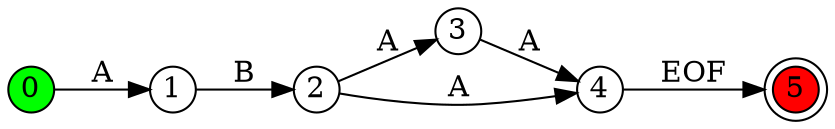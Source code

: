 digraph g
{
rankdir=LR
node [shape=circle fixedsize=true width=0.3]
0 [fillcolor=green; style=filled;]
5 [fillcolor=red; style=filled; shape=doublecircle]
0 -> 1 [label="A"]
1 -> 2 [label="B"]
2 -> 3 [label="A"]
3 -> 4 [label="A"]
2 -> 4 [label="A"]
4 -> 5 [label="EOF"]
}